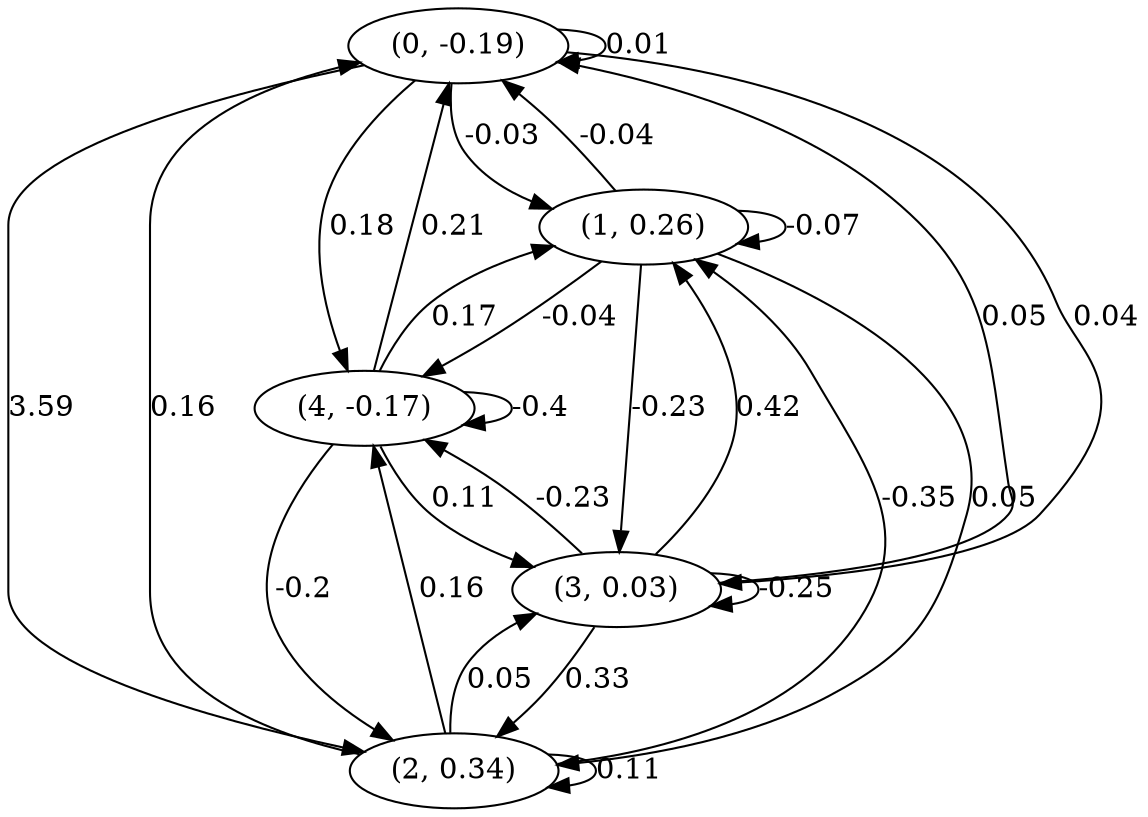 digraph {
    0 [ label = "(0, -0.19)" ]
    1 [ label = "(1, 0.26)" ]
    2 [ label = "(2, 0.34)" ]
    3 [ label = "(3, 0.03)" ]
    4 [ label = "(4, -0.17)" ]
    0 -> 0 [ label = "0.01" ]
    1 -> 1 [ label = "-0.07" ]
    2 -> 2 [ label = "0.11" ]
    3 -> 3 [ label = "-0.25" ]
    4 -> 4 [ label = "-0.4" ]
    1 -> 0 [ label = "-0.04" ]
    2 -> 0 [ label = "0.16" ]
    3 -> 0 [ label = "0.05" ]
    4 -> 0 [ label = "0.21" ]
    0 -> 1 [ label = "-0.03" ]
    2 -> 1 [ label = "-0.35" ]
    3 -> 1 [ label = "0.42" ]
    4 -> 1 [ label = "0.17" ]
    0 -> 2 [ label = "3.59" ]
    1 -> 2 [ label = "0.05" ]
    3 -> 2 [ label = "0.33" ]
    4 -> 2 [ label = "-0.2" ]
    0 -> 3 [ label = "0.04" ]
    1 -> 3 [ label = "-0.23" ]
    2 -> 3 [ label = "0.05" ]
    4 -> 3 [ label = "0.11" ]
    0 -> 4 [ label = "0.18" ]
    1 -> 4 [ label = "-0.04" ]
    2 -> 4 [ label = "0.16" ]
    3 -> 4 [ label = "-0.23" ]
}

